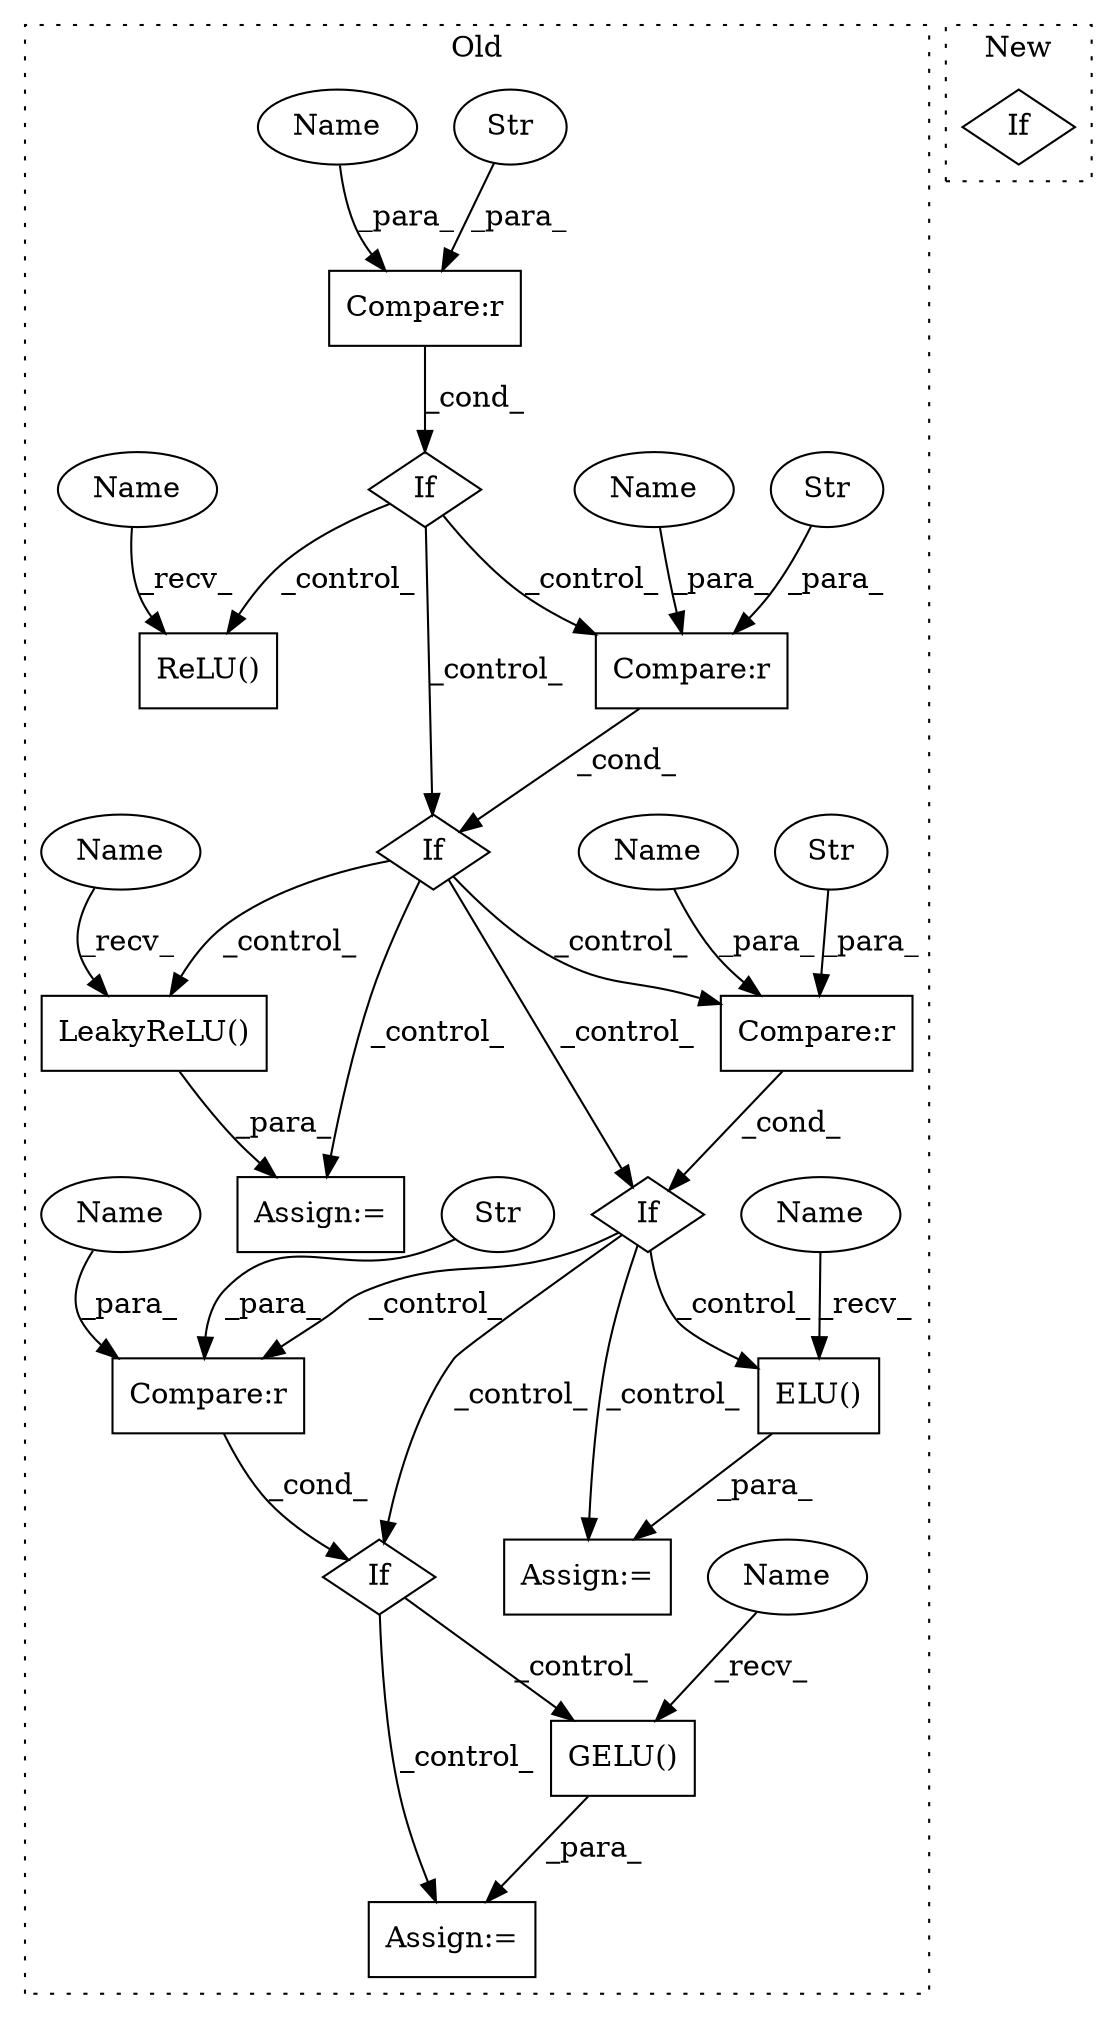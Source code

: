 digraph G {
subgraph cluster0 {
1 [label="LeakyReLU()" a="75" s="2211" l="46" shape="box"];
3 [label="If" a="96" s="2150,2179" l="0,14" shape="diamond"];
4 [label="ReLU()" a="75" s="2115" l="21" shape="box"];
5 [label="If" a="96" s="2271,2293" l="0,14" shape="diamond"];
6 [label="Compare:r" a="40" s="2150" l="29" shape="box"];
7 [label="If" a="96" s="2370,2393" l="0,14" shape="diamond"];
8 [label="Str" a="66" s="2167" l="12" shape="ellipse"];
9 [label="If" a="96" s="2057,2083" l="3,14" shape="diamond"];
10 [label="Compare:r" a="40" s="2060" l="23" shape="box"];
11 [label="Str" a="66" s="2077" l="6" shape="ellipse"];
12 [label="Compare:r" a="40" s="2271" l="22" shape="box"];
13 [label="Str" a="66" s="2288" l="5" shape="ellipse"];
14 [label="Compare:r" a="40" s="2370" l="23" shape="box"];
15 [label="Str" a="66" s="2387" l="6" shape="ellipse"];
16 [label="GELU()" a="75" s="2425" l="9" shape="box"];
17 [label="Assign:=" a="68" s="2322" l="3" shape="box"];
18 [label="Assign:=" a="68" s="2208" l="3" shape="box"];
19 [label="ELU()" a="75" s="2325" l="31" shape="box"];
20 [label="Assign:=" a="68" s="2422" l="3" shape="box"];
21 [label="Name" a="87" s="2370" l="13" shape="ellipse"];
22 [label="Name" a="87" s="2271" l="13" shape="ellipse"];
23 [label="Name" a="87" s="2150" l="13" shape="ellipse"];
24 [label="Name" a="87" s="2060" l="13" shape="ellipse"];
25 [label="Name" a="87" s="2211" l="2" shape="ellipse"];
26 [label="Name" a="87" s="2115" l="2" shape="ellipse"];
27 [label="Name" a="87" s="2325" l="2" shape="ellipse"];
28 [label="Name" a="87" s="2425" l="2" shape="ellipse"];
label = "Old";
style="dotted";
}
subgraph cluster1 {
2 [label="If" a="96" s="1057,1081" l="0,14" shape="diamond"];
label = "New";
style="dotted";
}
1 -> 18 [label="_para_"];
3 -> 5 [label="_control_"];
3 -> 1 [label="_control_"];
3 -> 12 [label="_control_"];
3 -> 18 [label="_control_"];
5 -> 7 [label="_control_"];
5 -> 14 [label="_control_"];
5 -> 19 [label="_control_"];
5 -> 17 [label="_control_"];
6 -> 3 [label="_cond_"];
7 -> 16 [label="_control_"];
7 -> 20 [label="_control_"];
8 -> 6 [label="_para_"];
9 -> 4 [label="_control_"];
9 -> 6 [label="_control_"];
9 -> 3 [label="_control_"];
10 -> 9 [label="_cond_"];
11 -> 10 [label="_para_"];
12 -> 5 [label="_cond_"];
13 -> 12 [label="_para_"];
14 -> 7 [label="_cond_"];
15 -> 14 [label="_para_"];
16 -> 20 [label="_para_"];
19 -> 17 [label="_para_"];
21 -> 14 [label="_para_"];
22 -> 12 [label="_para_"];
23 -> 6 [label="_para_"];
24 -> 10 [label="_para_"];
25 -> 1 [label="_recv_"];
26 -> 4 [label="_recv_"];
27 -> 19 [label="_recv_"];
28 -> 16 [label="_recv_"];
}